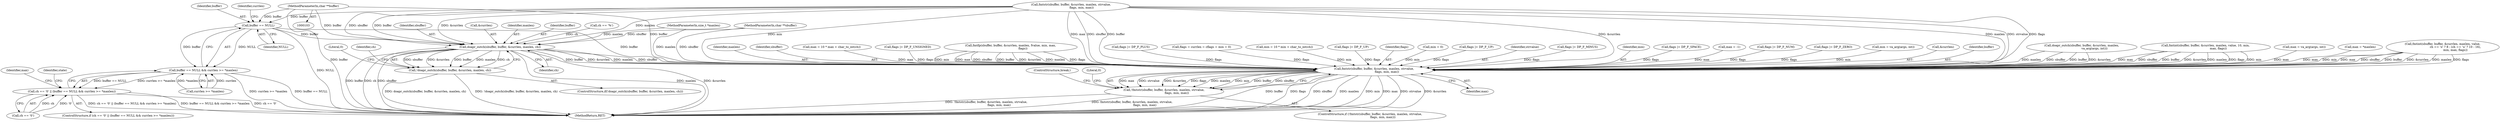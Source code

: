 digraph "0_openssl_578b956fe741bf8e84055547b1e83c28dd902c73@pointer" {
"1000105" [label="(MethodParameterIn,char **buffer)"];
"1000154" [label="(Call,buffer == NULL)"];
"1000153" [label="(Call,buffer == NULL && currlen >= *maxlen)"];
"1000149" [label="(Call,ch == '\0' || (buffer == NULL && currlen >= *maxlen))"];
"1000183" [label="(Call,doapr_outch(sbuffer, buffer, &currlen, maxlen, ch))"];
"1000182" [label="(Call,!doapr_outch(sbuffer, buffer, &currlen, maxlen, ch))"];
"1000639" [label="(Call,fmtstr(sbuffer, buffer, &currlen, maxlen, strvalue,\n                            flags, min, max))"];
"1000638" [label="(Call,!fmtstr(sbuffer, buffer, &currlen, maxlen, strvalue,\n                            flags, min, max))"];
"1000150" [label="(Call,ch == '\0')"];
"1000614" [label="(Call,doapr_outch(sbuffer, buffer, &currlen, maxlen,\n                            va_arg(args, int)))"];
"1000472" [label="(Call,fmtint(sbuffer, buffer, &currlen, maxlen, value, 10, min,\n                            max, flags))"];
"1000351" [label="(Call,max = va_arg(args, int))"];
"1000149" [label="(Call,ch == '\0' || (buffer == NULL && currlen >= *maxlen))"];
"1000162" [label="(Identifier,state)"];
"1000708" [label="(MethodReturn,RET)"];
"1000153" [label="(Call,buffer == NULL && currlen >= *maxlen)"];
"1000193" [label="(Identifier,ch)"];
"1000638" [label="(Call,!fmtstr(sbuffer, buffer, &currlen, maxlen, strvalue,\n                            flags, min, max))"];
"1000156" [label="(Identifier,NULL)"];
"1000184" [label="(Identifier,sbuffer)"];
"1000165" [label="(Call,max = *maxlen)"];
"1000509" [label="(Call,fmtint(sbuffer, buffer, &currlen, maxlen, value,\n                            ch == 'o' ? 8 : (ch == 'u' ? 10 : 16),\n                            min, max, flags))"];
"1000627" [label="(Call,fmtstr(sbuffer, buffer, &currlen, maxlen, strvalue,\n                       flags, min, max))"];
"1000644" [label="(Identifier,maxlen)"];
"1000189" [label="(Identifier,ch)"];
"1000640" [label="(Identifier,sbuffer)"];
"1000332" [label="(Call,max = 10 * max + char_to_int(ch))"];
"1000651" [label="(ControlStructure,break;)"];
"1000492" [label="(Call,flags |= DP_F_UNSIGNED)"];
"1000551" [label="(Call,fmtfp(sbuffer, buffer, &currlen, maxlen, fvalue, min, max,\n                           flags))"];
"1000157" [label="(Call,currlen >= *maxlen)"];
"1000210" [label="(Call,flags |= DP_F_PLUS)"];
"1000105" [label="(MethodParameterIn,char **buffer)"];
"1000182" [label="(Call,!doapr_outch(sbuffer, buffer, &currlen, maxlen, ch))"];
"1000125" [label="(Call,flags = currlen = cflags = min = 0)"];
"1000262" [label="(Call,min = 10 * min + char_to_int(ch))"];
"1000186" [label="(Call,&currlen)"];
"1000575" [label="(Call,flags |= DP_F_UP)"];
"1000646" [label="(Identifier,flags)"];
"1000131" [label="(Call,min = 0)"];
"1000191" [label="(Literal,0)"];
"1000565" [label="(Call,flags |= DP_F_UP)"];
"1000166" [label="(Identifier,max)"];
"1000650" [label="(Literal,0)"];
"1000104" [label="(MethodParameterIn,char **sbuffer)"];
"1000188" [label="(Identifier,maxlen)"];
"1000645" [label="(Identifier,strvalue)"];
"1000200" [label="(Call,flags |= DP_F_MINUS)"];
"1000639" [label="(Call,fmtstr(sbuffer, buffer, &currlen, maxlen, strvalue,\n                            flags, min, max))"];
"1000148" [label="(ControlStructure,if (ch == '\0' || (buffer == NULL && currlen >= *maxlen)))"];
"1000637" [label="(ControlStructure,if (!fmtstr(sbuffer, buffer, &currlen, maxlen, strvalue,\n                            flags, min, max)))"];
"1000106" [label="(MethodParameterIn,size_t *maxlen)"];
"1000155" [label="(Identifier,buffer)"];
"1000183" [label="(Call,doapr_outch(sbuffer, buffer, &currlen, maxlen, ch))"];
"1000158" [label="(Identifier,currlen)"];
"1000647" [label="(Identifier,min)"];
"1000220" [label="(Call,flags |= DP_F_SPACE)"];
"1000648" [label="(Identifier,max)"];
"1000134" [label="(Call,max = -1)"];
"1000230" [label="(Call,flags |= DP_F_NUM)"];
"1000154" [label="(Call,buffer == NULL)"];
"1000240" [label="(Call,flags |= DP_F_ZERO)"];
"1000281" [label="(Call,min = va_arg(args, int))"];
"1000181" [label="(ControlStructure,if(!doapr_outch(sbuffer, buffer, &currlen, maxlen, ch)))"];
"1000642" [label="(Call,&currlen)"];
"1000185" [label="(Identifier,buffer)"];
"1000174" [label="(Call,ch == '%')"];
"1000641" [label="(Identifier,buffer)"];
"1000105" -> "1000103"  [label="AST: "];
"1000105" -> "1000708"  [label="DDG: buffer"];
"1000105" -> "1000154"  [label="DDG: buffer"];
"1000105" -> "1000183"  [label="DDG: buffer"];
"1000105" -> "1000639"  [label="DDG: buffer"];
"1000154" -> "1000153"  [label="AST: "];
"1000154" -> "1000156"  [label="CFG: "];
"1000155" -> "1000154"  [label="AST: "];
"1000156" -> "1000154"  [label="AST: "];
"1000158" -> "1000154"  [label="CFG: "];
"1000153" -> "1000154"  [label="CFG: "];
"1000154" -> "1000708"  [label="DDG: NULL"];
"1000154" -> "1000153"  [label="DDG: buffer"];
"1000154" -> "1000153"  [label="DDG: NULL"];
"1000627" -> "1000154"  [label="DDG: buffer"];
"1000154" -> "1000183"  [label="DDG: buffer"];
"1000154" -> "1000639"  [label="DDG: buffer"];
"1000153" -> "1000149"  [label="AST: "];
"1000153" -> "1000157"  [label="CFG: "];
"1000157" -> "1000153"  [label="AST: "];
"1000149" -> "1000153"  [label="CFG: "];
"1000153" -> "1000708"  [label="DDG: currlen >= *maxlen"];
"1000153" -> "1000708"  [label="DDG: buffer == NULL"];
"1000153" -> "1000149"  [label="DDG: buffer == NULL"];
"1000153" -> "1000149"  [label="DDG: currlen >= *maxlen"];
"1000157" -> "1000153"  [label="DDG: currlen"];
"1000157" -> "1000153"  [label="DDG: *maxlen"];
"1000149" -> "1000148"  [label="AST: "];
"1000149" -> "1000150"  [label="CFG: "];
"1000150" -> "1000149"  [label="AST: "];
"1000162" -> "1000149"  [label="CFG: "];
"1000166" -> "1000149"  [label="CFG: "];
"1000149" -> "1000708"  [label="DDG: ch == '\0' || (buffer == NULL && currlen >= *maxlen)"];
"1000149" -> "1000708"  [label="DDG: buffer == NULL && currlen >= *maxlen"];
"1000149" -> "1000708"  [label="DDG: ch == '\0'"];
"1000150" -> "1000149"  [label="DDG: ch"];
"1000150" -> "1000149"  [label="DDG: '\0'"];
"1000183" -> "1000182"  [label="AST: "];
"1000183" -> "1000189"  [label="CFG: "];
"1000184" -> "1000183"  [label="AST: "];
"1000185" -> "1000183"  [label="AST: "];
"1000186" -> "1000183"  [label="AST: "];
"1000188" -> "1000183"  [label="AST: "];
"1000189" -> "1000183"  [label="AST: "];
"1000182" -> "1000183"  [label="CFG: "];
"1000183" -> "1000708"  [label="DDG: maxlen"];
"1000183" -> "1000708"  [label="DDG: &currlen"];
"1000183" -> "1000708"  [label="DDG: buffer"];
"1000183" -> "1000708"  [label="DDG: ch"];
"1000183" -> "1000708"  [label="DDG: sbuffer"];
"1000183" -> "1000182"  [label="DDG: sbuffer"];
"1000183" -> "1000182"  [label="DDG: &currlen"];
"1000183" -> "1000182"  [label="DDG: buffer"];
"1000183" -> "1000182"  [label="DDG: maxlen"];
"1000183" -> "1000182"  [label="DDG: ch"];
"1000627" -> "1000183"  [label="DDG: sbuffer"];
"1000627" -> "1000183"  [label="DDG: buffer"];
"1000627" -> "1000183"  [label="DDG: &currlen"];
"1000627" -> "1000183"  [label="DDG: maxlen"];
"1000104" -> "1000183"  [label="DDG: sbuffer"];
"1000106" -> "1000183"  [label="DDG: maxlen"];
"1000174" -> "1000183"  [label="DDG: ch"];
"1000183" -> "1000639"  [label="DDG: sbuffer"];
"1000183" -> "1000639"  [label="DDG: buffer"];
"1000183" -> "1000639"  [label="DDG: &currlen"];
"1000183" -> "1000639"  [label="DDG: maxlen"];
"1000182" -> "1000181"  [label="AST: "];
"1000191" -> "1000182"  [label="CFG: "];
"1000193" -> "1000182"  [label="CFG: "];
"1000182" -> "1000708"  [label="DDG: !doapr_outch(sbuffer, buffer, &currlen, maxlen, ch)"];
"1000182" -> "1000708"  [label="DDG: doapr_outch(sbuffer, buffer, &currlen, maxlen, ch)"];
"1000639" -> "1000638"  [label="AST: "];
"1000639" -> "1000648"  [label="CFG: "];
"1000640" -> "1000639"  [label="AST: "];
"1000641" -> "1000639"  [label="AST: "];
"1000642" -> "1000639"  [label="AST: "];
"1000644" -> "1000639"  [label="AST: "];
"1000645" -> "1000639"  [label="AST: "];
"1000646" -> "1000639"  [label="AST: "];
"1000647" -> "1000639"  [label="AST: "];
"1000648" -> "1000639"  [label="AST: "];
"1000638" -> "1000639"  [label="CFG: "];
"1000639" -> "1000708"  [label="DDG: buffer"];
"1000639" -> "1000708"  [label="DDG: flags"];
"1000639" -> "1000708"  [label="DDG: sbuffer"];
"1000639" -> "1000708"  [label="DDG: maxlen"];
"1000639" -> "1000708"  [label="DDG: min"];
"1000639" -> "1000708"  [label="DDG: max"];
"1000639" -> "1000708"  [label="DDG: strvalue"];
"1000639" -> "1000708"  [label="DDG: &currlen"];
"1000639" -> "1000638"  [label="DDG: max"];
"1000639" -> "1000638"  [label="DDG: strvalue"];
"1000639" -> "1000638"  [label="DDG: &currlen"];
"1000639" -> "1000638"  [label="DDG: flags"];
"1000639" -> "1000638"  [label="DDG: maxlen"];
"1000639" -> "1000638"  [label="DDG: min"];
"1000639" -> "1000638"  [label="DDG: buffer"];
"1000639" -> "1000638"  [label="DDG: sbuffer"];
"1000627" -> "1000639"  [label="DDG: sbuffer"];
"1000627" -> "1000639"  [label="DDG: buffer"];
"1000627" -> "1000639"  [label="DDG: &currlen"];
"1000627" -> "1000639"  [label="DDG: maxlen"];
"1000627" -> "1000639"  [label="DDG: strvalue"];
"1000627" -> "1000639"  [label="DDG: flags"];
"1000627" -> "1000639"  [label="DDG: min"];
"1000627" -> "1000639"  [label="DDG: max"];
"1000614" -> "1000639"  [label="DDG: sbuffer"];
"1000614" -> "1000639"  [label="DDG: buffer"];
"1000614" -> "1000639"  [label="DDG: &currlen"];
"1000614" -> "1000639"  [label="DDG: maxlen"];
"1000472" -> "1000639"  [label="DDG: sbuffer"];
"1000472" -> "1000639"  [label="DDG: buffer"];
"1000472" -> "1000639"  [label="DDG: &currlen"];
"1000472" -> "1000639"  [label="DDG: maxlen"];
"1000472" -> "1000639"  [label="DDG: flags"];
"1000472" -> "1000639"  [label="DDG: min"];
"1000472" -> "1000639"  [label="DDG: max"];
"1000509" -> "1000639"  [label="DDG: sbuffer"];
"1000509" -> "1000639"  [label="DDG: buffer"];
"1000509" -> "1000639"  [label="DDG: &currlen"];
"1000509" -> "1000639"  [label="DDG: maxlen"];
"1000509" -> "1000639"  [label="DDG: flags"];
"1000509" -> "1000639"  [label="DDG: min"];
"1000509" -> "1000639"  [label="DDG: max"];
"1000551" -> "1000639"  [label="DDG: sbuffer"];
"1000551" -> "1000639"  [label="DDG: buffer"];
"1000551" -> "1000639"  [label="DDG: &currlen"];
"1000551" -> "1000639"  [label="DDG: maxlen"];
"1000551" -> "1000639"  [label="DDG: flags"];
"1000551" -> "1000639"  [label="DDG: min"];
"1000551" -> "1000639"  [label="DDG: max"];
"1000104" -> "1000639"  [label="DDG: sbuffer"];
"1000106" -> "1000639"  [label="DDG: maxlen"];
"1000125" -> "1000639"  [label="DDG: flags"];
"1000565" -> "1000639"  [label="DDG: flags"];
"1000492" -> "1000639"  [label="DDG: flags"];
"1000230" -> "1000639"  [label="DDG: flags"];
"1000210" -> "1000639"  [label="DDG: flags"];
"1000575" -> "1000639"  [label="DDG: flags"];
"1000220" -> "1000639"  [label="DDG: flags"];
"1000200" -> "1000639"  [label="DDG: flags"];
"1000240" -> "1000639"  [label="DDG: flags"];
"1000281" -> "1000639"  [label="DDG: min"];
"1000131" -> "1000639"  [label="DDG: min"];
"1000262" -> "1000639"  [label="DDG: min"];
"1000332" -> "1000639"  [label="DDG: max"];
"1000165" -> "1000639"  [label="DDG: max"];
"1000134" -> "1000639"  [label="DDG: max"];
"1000351" -> "1000639"  [label="DDG: max"];
"1000638" -> "1000637"  [label="AST: "];
"1000650" -> "1000638"  [label="CFG: "];
"1000651" -> "1000638"  [label="CFG: "];
"1000638" -> "1000708"  [label="DDG: !fmtstr(sbuffer, buffer, &currlen, maxlen, strvalue,\n                            flags, min, max)"];
"1000638" -> "1000708"  [label="DDG: fmtstr(sbuffer, buffer, &currlen, maxlen, strvalue,\n                            flags, min, max)"];
}
